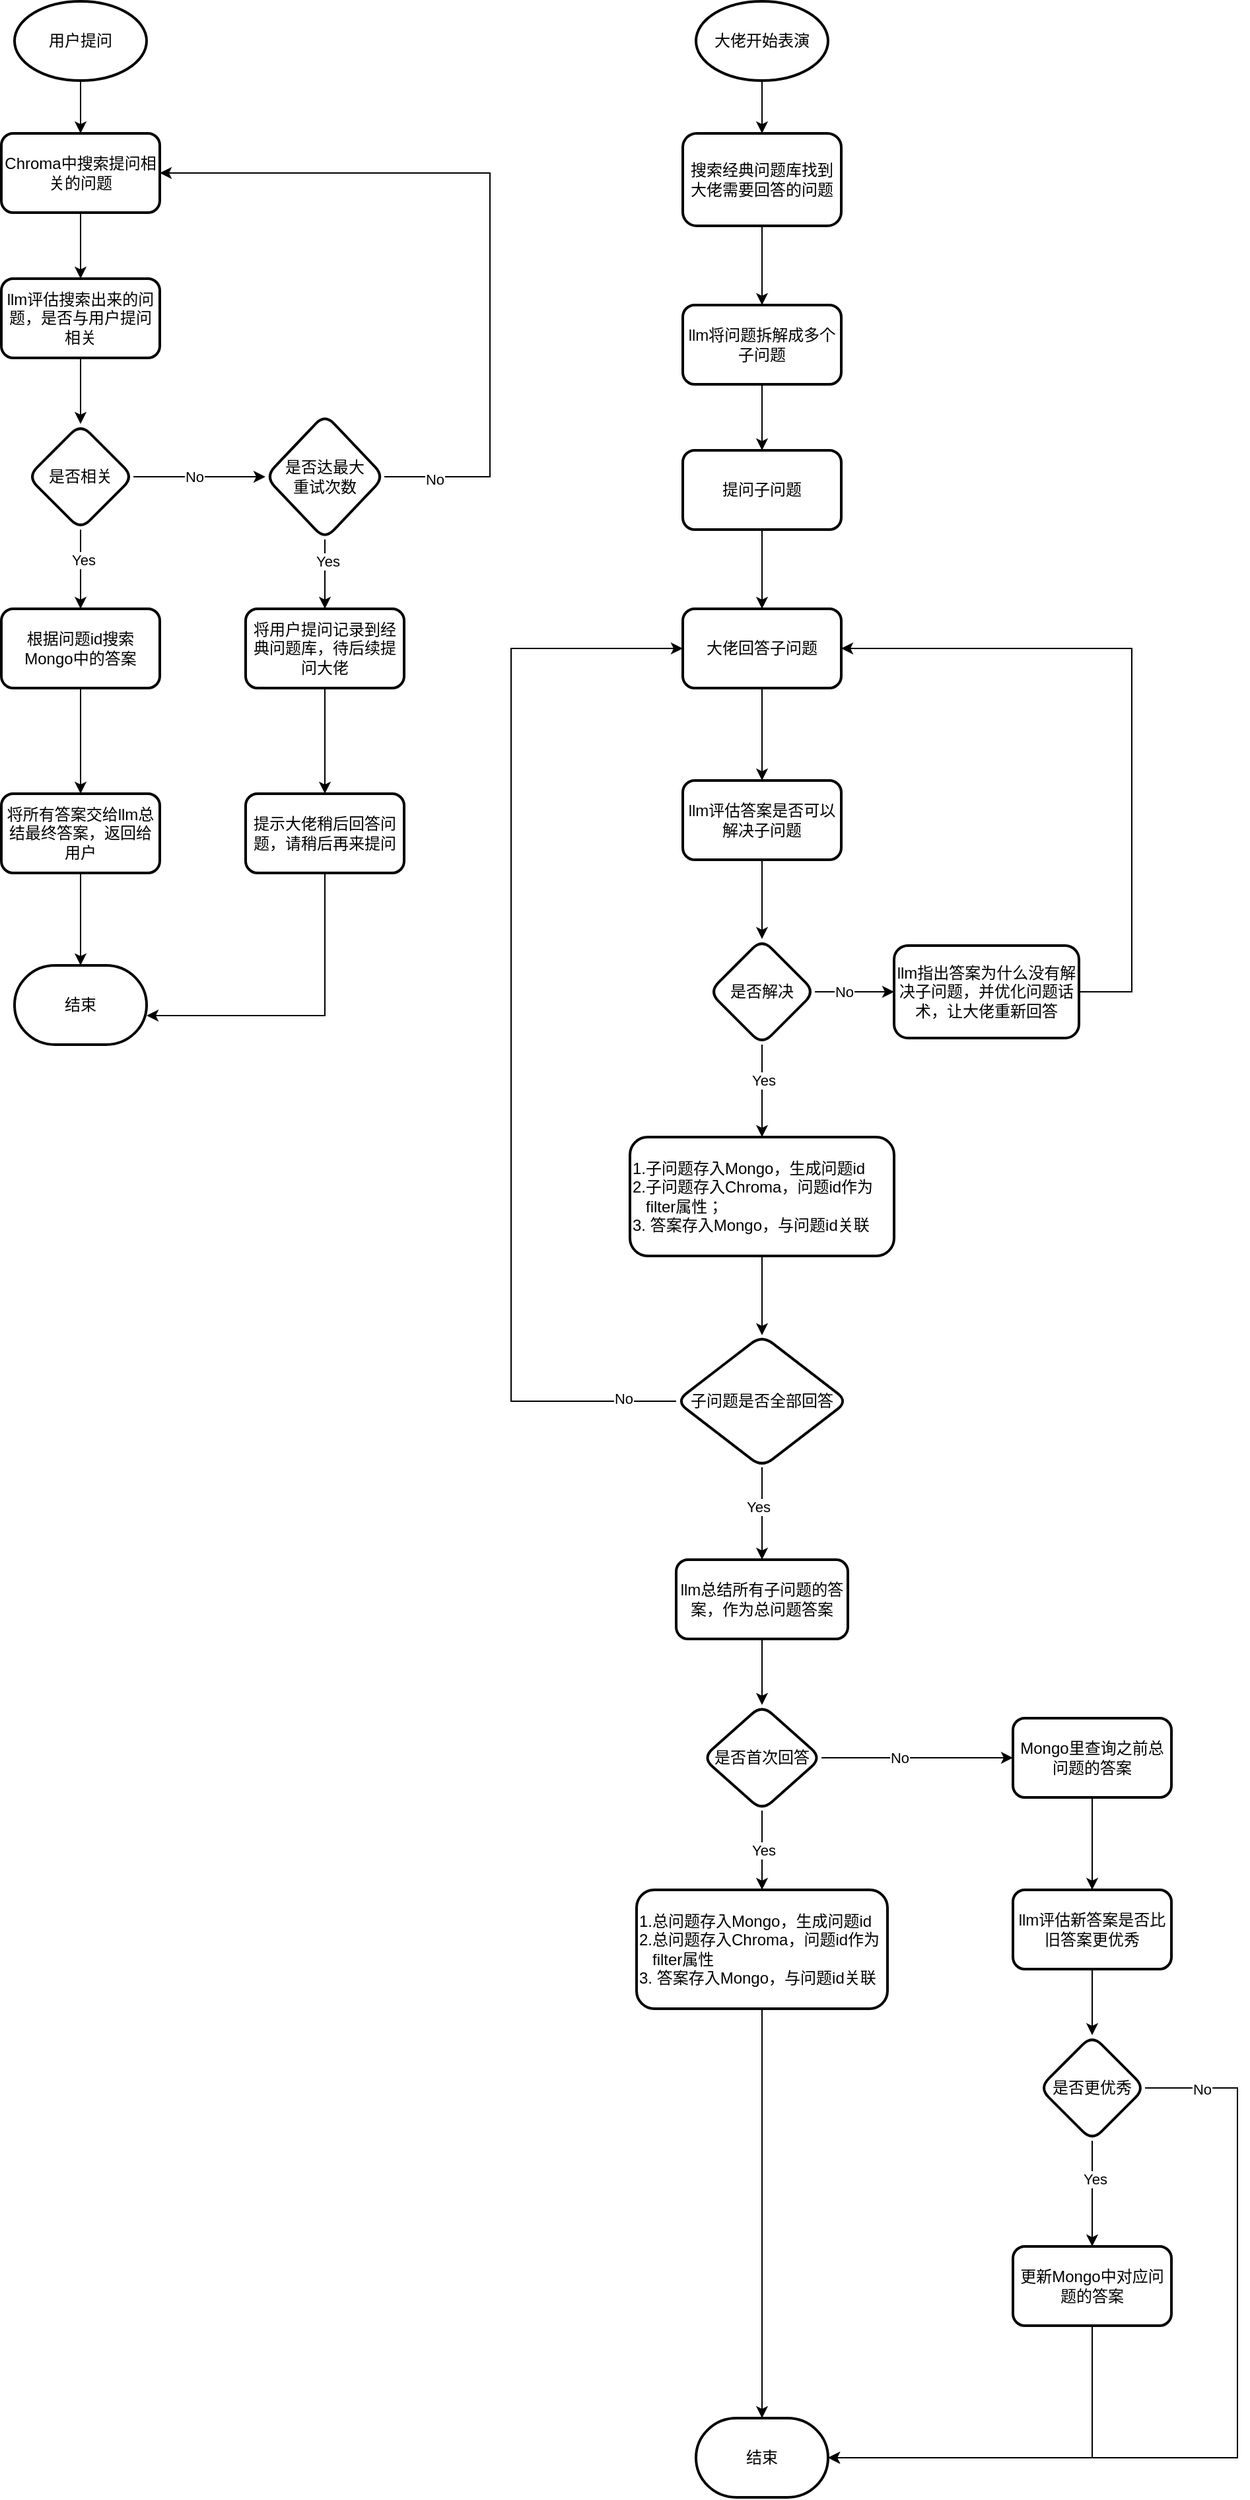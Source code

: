 <mxfile version="24.4.4" type="github">
  <diagram id="C5RBs43oDa-KdzZeNtuy" name="Page-1">
    <mxGraphModel dx="1434" dy="761" grid="1" gridSize="10" guides="1" tooltips="1" connect="1" arrows="1" fold="1" page="1" pageScale="1" pageWidth="827" pageHeight="1169" math="0" shadow="0">
      <root>
        <mxCell id="WIyWlLk6GJQsqaUBKTNV-0" />
        <mxCell id="WIyWlLk6GJQsqaUBKTNV-1" parent="WIyWlLk6GJQsqaUBKTNV-0" />
        <mxCell id="z2VaklTYjahulCSY6gSa-35" value="" style="edgeStyle=orthogonalEdgeStyle;rounded=0;orthogonalLoop=1;jettySize=auto;html=1;" edge="1" parent="WIyWlLk6GJQsqaUBKTNV-1" source="z2VaklTYjahulCSY6gSa-2" target="z2VaklTYjahulCSY6gSa-34">
          <mxGeometry relative="1" as="geometry" />
        </mxCell>
        <mxCell id="z2VaklTYjahulCSY6gSa-2" value="用户提问" style="strokeWidth=2;html=1;shape=mxgraph.flowchart.start_1;whiteSpace=wrap;" vertex="1" parent="WIyWlLk6GJQsqaUBKTNV-1">
          <mxGeometry x="54" y="40" width="100" height="60" as="geometry" />
        </mxCell>
        <mxCell id="z2VaklTYjahulCSY6gSa-5" value="" style="edgeStyle=orthogonalEdgeStyle;rounded=0;orthogonalLoop=1;jettySize=auto;html=1;" edge="1" parent="WIyWlLk6GJQsqaUBKTNV-1" source="z2VaklTYjahulCSY6gSa-3" target="z2VaklTYjahulCSY6gSa-4">
          <mxGeometry relative="1" as="geometry" />
        </mxCell>
        <mxCell id="z2VaklTYjahulCSY6gSa-3" value="大佬开始表演" style="strokeWidth=2;html=1;shape=mxgraph.flowchart.start_1;whiteSpace=wrap;" vertex="1" parent="WIyWlLk6GJQsqaUBKTNV-1">
          <mxGeometry x="570" y="40" width="100" height="60" as="geometry" />
        </mxCell>
        <mxCell id="z2VaklTYjahulCSY6gSa-65" style="edgeStyle=orthogonalEdgeStyle;rounded=0;orthogonalLoop=1;jettySize=auto;html=1;exitX=0.5;exitY=1;exitDx=0;exitDy=0;entryX=0.5;entryY=0;entryDx=0;entryDy=0;" edge="1" parent="WIyWlLk6GJQsqaUBKTNV-1" source="z2VaklTYjahulCSY6gSa-4" target="z2VaklTYjahulCSY6gSa-6">
          <mxGeometry relative="1" as="geometry" />
        </mxCell>
        <mxCell id="z2VaklTYjahulCSY6gSa-4" value="搜索经典问题库找到大佬需要回答的问题" style="rounded=1;whiteSpace=wrap;html=1;strokeWidth=2;" vertex="1" parent="WIyWlLk6GJQsqaUBKTNV-1">
          <mxGeometry x="560" y="140" width="120" height="70" as="geometry" />
        </mxCell>
        <mxCell id="z2VaklTYjahulCSY6gSa-9" value="" style="edgeStyle=orthogonalEdgeStyle;rounded=0;orthogonalLoop=1;jettySize=auto;html=1;" edge="1" parent="WIyWlLk6GJQsqaUBKTNV-1" source="z2VaklTYjahulCSY6gSa-6" target="z2VaklTYjahulCSY6gSa-8">
          <mxGeometry relative="1" as="geometry" />
        </mxCell>
        <mxCell id="z2VaklTYjahulCSY6gSa-6" value="llm将问题拆解成多个子问题" style="whiteSpace=wrap;html=1;rounded=1;strokeWidth=2;" vertex="1" parent="WIyWlLk6GJQsqaUBKTNV-1">
          <mxGeometry x="560" y="270" width="120" height="60" as="geometry" />
        </mxCell>
        <mxCell id="z2VaklTYjahulCSY6gSa-11" value="" style="edgeStyle=orthogonalEdgeStyle;rounded=0;orthogonalLoop=1;jettySize=auto;html=1;" edge="1" parent="WIyWlLk6GJQsqaUBKTNV-1" source="z2VaklTYjahulCSY6gSa-8" target="z2VaklTYjahulCSY6gSa-10">
          <mxGeometry relative="1" as="geometry" />
        </mxCell>
        <mxCell id="z2VaklTYjahulCSY6gSa-8" value="提问子问题" style="whiteSpace=wrap;html=1;rounded=1;strokeWidth=2;" vertex="1" parent="WIyWlLk6GJQsqaUBKTNV-1">
          <mxGeometry x="560" y="380" width="120" height="60" as="geometry" />
        </mxCell>
        <mxCell id="z2VaklTYjahulCSY6gSa-13" value="" style="edgeStyle=orthogonalEdgeStyle;rounded=0;orthogonalLoop=1;jettySize=auto;html=1;" edge="1" parent="WIyWlLk6GJQsqaUBKTNV-1" source="z2VaklTYjahulCSY6gSa-10" target="z2VaklTYjahulCSY6gSa-12">
          <mxGeometry relative="1" as="geometry" />
        </mxCell>
        <mxCell id="z2VaklTYjahulCSY6gSa-10" value="大佬回答子问题" style="whiteSpace=wrap;html=1;rounded=1;strokeWidth=2;" vertex="1" parent="WIyWlLk6GJQsqaUBKTNV-1">
          <mxGeometry x="560" y="500" width="120" height="60" as="geometry" />
        </mxCell>
        <mxCell id="z2VaklTYjahulCSY6gSa-16" value="" style="edgeStyle=orthogonalEdgeStyle;rounded=0;orthogonalLoop=1;jettySize=auto;html=1;" edge="1" parent="WIyWlLk6GJQsqaUBKTNV-1" source="z2VaklTYjahulCSY6gSa-12" target="z2VaklTYjahulCSY6gSa-15">
          <mxGeometry relative="1" as="geometry" />
        </mxCell>
        <mxCell id="z2VaklTYjahulCSY6gSa-12" value="llm评估答案是否可以解决子问题" style="whiteSpace=wrap;html=1;rounded=1;strokeWidth=2;" vertex="1" parent="WIyWlLk6GJQsqaUBKTNV-1">
          <mxGeometry x="560" y="630" width="120" height="60" as="geometry" />
        </mxCell>
        <mxCell id="z2VaklTYjahulCSY6gSa-18" value="" style="edgeStyle=orthogonalEdgeStyle;rounded=0;orthogonalLoop=1;jettySize=auto;html=1;" edge="1" parent="WIyWlLk6GJQsqaUBKTNV-1" source="z2VaklTYjahulCSY6gSa-15" target="z2VaklTYjahulCSY6gSa-17">
          <mxGeometry relative="1" as="geometry" />
        </mxCell>
        <mxCell id="z2VaklTYjahulCSY6gSa-19" value="Yes" style="edgeLabel;html=1;align=center;verticalAlign=middle;resizable=0;points=[];" vertex="1" connectable="0" parent="z2VaklTYjahulCSY6gSa-18">
          <mxGeometry x="-0.244" y="1" relative="1" as="geometry">
            <mxPoint as="offset" />
          </mxGeometry>
        </mxCell>
        <mxCell id="z2VaklTYjahulCSY6gSa-83" value="" style="edgeStyle=orthogonalEdgeStyle;rounded=0;orthogonalLoop=1;jettySize=auto;html=1;" edge="1" parent="WIyWlLk6GJQsqaUBKTNV-1" source="z2VaklTYjahulCSY6gSa-15" target="z2VaklTYjahulCSY6gSa-82">
          <mxGeometry relative="1" as="geometry" />
        </mxCell>
        <mxCell id="z2VaklTYjahulCSY6gSa-84" value="No" style="edgeLabel;html=1;align=center;verticalAlign=middle;resizable=0;points=[];" vertex="1" connectable="0" parent="z2VaklTYjahulCSY6gSa-83">
          <mxGeometry x="-0.267" relative="1" as="geometry">
            <mxPoint as="offset" />
          </mxGeometry>
        </mxCell>
        <mxCell id="z2VaklTYjahulCSY6gSa-15" value="是否解决" style="rhombus;whiteSpace=wrap;html=1;rounded=1;strokeWidth=2;" vertex="1" parent="WIyWlLk6GJQsqaUBKTNV-1">
          <mxGeometry x="580" y="750" width="80" height="80" as="geometry" />
        </mxCell>
        <mxCell id="z2VaklTYjahulCSY6gSa-24" value="" style="edgeStyle=orthogonalEdgeStyle;rounded=0;orthogonalLoop=1;jettySize=auto;html=1;" edge="1" parent="WIyWlLk6GJQsqaUBKTNV-1" source="z2VaklTYjahulCSY6gSa-17" target="z2VaklTYjahulCSY6gSa-23">
          <mxGeometry relative="1" as="geometry" />
        </mxCell>
        <mxCell id="z2VaklTYjahulCSY6gSa-17" value="1.子问题存入Mongo，生成问题id&lt;div&gt;2.子问题存入Chroma，问题id作为&amp;nbsp; &amp;nbsp; &amp;nbsp; &amp;nbsp;filter属性；&lt;div&gt;3. 答案存入Mongo，与问题id关联&lt;/div&gt;&lt;/div&gt;" style="whiteSpace=wrap;html=1;rounded=1;strokeWidth=2;align=left;" vertex="1" parent="WIyWlLk6GJQsqaUBKTNV-1">
          <mxGeometry x="520" y="900" width="200" height="90" as="geometry" />
        </mxCell>
        <mxCell id="z2VaklTYjahulCSY6gSa-26" value="" style="edgeStyle=orthogonalEdgeStyle;rounded=0;orthogonalLoop=1;jettySize=auto;html=1;" edge="1" parent="WIyWlLk6GJQsqaUBKTNV-1" source="z2VaklTYjahulCSY6gSa-23" target="z2VaklTYjahulCSY6gSa-25">
          <mxGeometry relative="1" as="geometry" />
        </mxCell>
        <mxCell id="z2VaklTYjahulCSY6gSa-27" value="Yes" style="edgeLabel;html=1;align=center;verticalAlign=middle;resizable=0;points=[];" vertex="1" connectable="0" parent="z2VaklTYjahulCSY6gSa-26">
          <mxGeometry x="-0.16" y="-3" relative="1" as="geometry">
            <mxPoint as="offset" />
          </mxGeometry>
        </mxCell>
        <mxCell id="z2VaklTYjahulCSY6gSa-30" style="edgeStyle=orthogonalEdgeStyle;rounded=0;orthogonalLoop=1;jettySize=auto;html=1;exitX=0;exitY=0.5;exitDx=0;exitDy=0;entryX=0;entryY=0.5;entryDx=0;entryDy=0;" edge="1" parent="WIyWlLk6GJQsqaUBKTNV-1" source="z2VaklTYjahulCSY6gSa-23" target="z2VaklTYjahulCSY6gSa-10">
          <mxGeometry relative="1" as="geometry">
            <mxPoint x="560" y="530" as="targetPoint" />
            <Array as="points">
              <mxPoint x="430" y="1100" />
              <mxPoint x="430" y="530" />
            </Array>
          </mxGeometry>
        </mxCell>
        <mxCell id="z2VaklTYjahulCSY6gSa-31" value="No" style="edgeLabel;html=1;align=center;verticalAlign=middle;resizable=0;points=[];" vertex="1" connectable="0" parent="z2VaklTYjahulCSY6gSa-30">
          <mxGeometry x="-0.902" y="-2" relative="1" as="geometry">
            <mxPoint as="offset" />
          </mxGeometry>
        </mxCell>
        <mxCell id="z2VaklTYjahulCSY6gSa-23" value="子问题是否全部回答" style="rhombus;whiteSpace=wrap;html=1;align=center;rounded=1;strokeWidth=2;" vertex="1" parent="WIyWlLk6GJQsqaUBKTNV-1">
          <mxGeometry x="555" y="1050" width="130" height="100" as="geometry" />
        </mxCell>
        <mxCell id="z2VaklTYjahulCSY6gSa-66" style="edgeStyle=orthogonalEdgeStyle;rounded=0;orthogonalLoop=1;jettySize=auto;html=1;exitX=0.5;exitY=1;exitDx=0;exitDy=0;entryX=0.5;entryY=0;entryDx=0;entryDy=0;" edge="1" parent="WIyWlLk6GJQsqaUBKTNV-1" source="z2VaklTYjahulCSY6gSa-25" target="z2VaklTYjahulCSY6gSa-63">
          <mxGeometry relative="1" as="geometry" />
        </mxCell>
        <mxCell id="z2VaklTYjahulCSY6gSa-25" value="llm总结所有子问题的答案，作为总问题答案" style="whiteSpace=wrap;html=1;rounded=1;strokeWidth=2;" vertex="1" parent="WIyWlLk6GJQsqaUBKTNV-1">
          <mxGeometry x="555" y="1220" width="130" height="60" as="geometry" />
        </mxCell>
        <mxCell id="z2VaklTYjahulCSY6gSa-33" style="edgeStyle=orthogonalEdgeStyle;rounded=0;orthogonalLoop=1;jettySize=auto;html=1;exitX=0.5;exitY=1;exitDx=0;exitDy=0;" edge="1" parent="WIyWlLk6GJQsqaUBKTNV-1" source="z2VaklTYjahulCSY6gSa-28" target="z2VaklTYjahulCSY6gSa-32">
          <mxGeometry relative="1" as="geometry" />
        </mxCell>
        <mxCell id="z2VaklTYjahulCSY6gSa-28" value="1.总问题存入Mongo，生成问题id&lt;div&gt;2.总问题存入Chroma，问题id作为&amp;nbsp; &amp;nbsp; &amp;nbsp;filter属性&lt;/div&gt;&lt;div&gt;3. 答案存入Mongo，与问题id关联&lt;/div&gt;" style="whiteSpace=wrap;html=1;rounded=1;strokeWidth=2;align=left;" vertex="1" parent="WIyWlLk6GJQsqaUBKTNV-1">
          <mxGeometry x="525" y="1470" width="190" height="90" as="geometry" />
        </mxCell>
        <mxCell id="z2VaklTYjahulCSY6gSa-32" value="结束" style="strokeWidth=2;html=1;shape=mxgraph.flowchart.terminator;whiteSpace=wrap;" vertex="1" parent="WIyWlLk6GJQsqaUBKTNV-1">
          <mxGeometry x="570" y="1870" width="100" height="60" as="geometry" />
        </mxCell>
        <mxCell id="z2VaklTYjahulCSY6gSa-37" value="" style="edgeStyle=orthogonalEdgeStyle;rounded=0;orthogonalLoop=1;jettySize=auto;html=1;" edge="1" parent="WIyWlLk6GJQsqaUBKTNV-1" source="z2VaklTYjahulCSY6gSa-34" target="z2VaklTYjahulCSY6gSa-36">
          <mxGeometry relative="1" as="geometry" />
        </mxCell>
        <mxCell id="z2VaklTYjahulCSY6gSa-34" value="Chroma中搜索提问相关的问题" style="rounded=1;whiteSpace=wrap;html=1;strokeWidth=2;" vertex="1" parent="WIyWlLk6GJQsqaUBKTNV-1">
          <mxGeometry x="44" y="140" width="120" height="60" as="geometry" />
        </mxCell>
        <mxCell id="z2VaklTYjahulCSY6gSa-39" value="" style="edgeStyle=orthogonalEdgeStyle;rounded=0;orthogonalLoop=1;jettySize=auto;html=1;" edge="1" parent="WIyWlLk6GJQsqaUBKTNV-1" source="z2VaklTYjahulCSY6gSa-36" target="z2VaklTYjahulCSY6gSa-38">
          <mxGeometry relative="1" as="geometry" />
        </mxCell>
        <mxCell id="z2VaklTYjahulCSY6gSa-36" value="llm评估搜索出来的问题，是否与用户提问相关" style="rounded=1;whiteSpace=wrap;html=1;strokeWidth=2;" vertex="1" parent="WIyWlLk6GJQsqaUBKTNV-1">
          <mxGeometry x="44" y="250" width="120" height="60" as="geometry" />
        </mxCell>
        <mxCell id="z2VaklTYjahulCSY6gSa-43" value="" style="edgeStyle=orthogonalEdgeStyle;rounded=0;orthogonalLoop=1;jettySize=auto;html=1;" edge="1" parent="WIyWlLk6GJQsqaUBKTNV-1" source="z2VaklTYjahulCSY6gSa-38" target="z2VaklTYjahulCSY6gSa-42">
          <mxGeometry relative="1" as="geometry" />
        </mxCell>
        <mxCell id="z2VaklTYjahulCSY6gSa-44" value="Yes" style="edgeLabel;html=1;align=center;verticalAlign=middle;resizable=0;points=[];" vertex="1" connectable="0" parent="z2VaklTYjahulCSY6gSa-43">
          <mxGeometry x="-0.233" y="2" relative="1" as="geometry">
            <mxPoint as="offset" />
          </mxGeometry>
        </mxCell>
        <mxCell id="z2VaklTYjahulCSY6gSa-46" value="" style="edgeStyle=orthogonalEdgeStyle;rounded=0;orthogonalLoop=1;jettySize=auto;html=1;" edge="1" parent="WIyWlLk6GJQsqaUBKTNV-1" source="z2VaklTYjahulCSY6gSa-38" target="z2VaklTYjahulCSY6gSa-45">
          <mxGeometry relative="1" as="geometry" />
        </mxCell>
        <mxCell id="z2VaklTYjahulCSY6gSa-47" value="No" style="edgeLabel;html=1;align=center;verticalAlign=middle;resizable=0;points=[];" vertex="1" connectable="0" parent="z2VaklTYjahulCSY6gSa-46">
          <mxGeometry x="-0.08" y="-5" relative="1" as="geometry">
            <mxPoint y="-5" as="offset" />
          </mxGeometry>
        </mxCell>
        <mxCell id="z2VaklTYjahulCSY6gSa-38" value="是否相关" style="rhombus;whiteSpace=wrap;html=1;rounded=1;strokeWidth=2;" vertex="1" parent="WIyWlLk6GJQsqaUBKTNV-1">
          <mxGeometry x="64" y="360" width="80" height="80" as="geometry" />
        </mxCell>
        <mxCell id="z2VaklTYjahulCSY6gSa-51" value="" style="edgeStyle=orthogonalEdgeStyle;rounded=0;orthogonalLoop=1;jettySize=auto;html=1;" edge="1" parent="WIyWlLk6GJQsqaUBKTNV-1" source="z2VaklTYjahulCSY6gSa-42" target="z2VaklTYjahulCSY6gSa-50">
          <mxGeometry relative="1" as="geometry" />
        </mxCell>
        <mxCell id="z2VaklTYjahulCSY6gSa-42" value="根据问题id搜索Mongo中的答案" style="whiteSpace=wrap;html=1;rounded=1;strokeWidth=2;" vertex="1" parent="WIyWlLk6GJQsqaUBKTNV-1">
          <mxGeometry x="44" y="500" width="120" height="60" as="geometry" />
        </mxCell>
        <mxCell id="z2VaklTYjahulCSY6gSa-48" style="edgeStyle=orthogonalEdgeStyle;rounded=0;orthogonalLoop=1;jettySize=auto;html=1;exitX=1;exitY=0.5;exitDx=0;exitDy=0;entryX=1;entryY=0.5;entryDx=0;entryDy=0;" edge="1" parent="WIyWlLk6GJQsqaUBKTNV-1" source="z2VaklTYjahulCSY6gSa-45" target="z2VaklTYjahulCSY6gSa-34">
          <mxGeometry relative="1" as="geometry">
            <Array as="points">
              <mxPoint x="414" y="400" />
              <mxPoint x="414" y="170" />
            </Array>
          </mxGeometry>
        </mxCell>
        <mxCell id="z2VaklTYjahulCSY6gSa-49" value="No" style="edgeLabel;html=1;align=center;verticalAlign=middle;resizable=0;points=[];" vertex="1" connectable="0" parent="z2VaklTYjahulCSY6gSa-48">
          <mxGeometry x="-0.864" y="-2" relative="1" as="geometry">
            <mxPoint as="offset" />
          </mxGeometry>
        </mxCell>
        <mxCell id="z2VaklTYjahulCSY6gSa-55" value="" style="edgeStyle=orthogonalEdgeStyle;rounded=0;orthogonalLoop=1;jettySize=auto;html=1;" edge="1" parent="WIyWlLk6GJQsqaUBKTNV-1" source="z2VaklTYjahulCSY6gSa-45" target="z2VaklTYjahulCSY6gSa-54">
          <mxGeometry relative="1" as="geometry" />
        </mxCell>
        <mxCell id="z2VaklTYjahulCSY6gSa-56" value="Yes" style="edgeLabel;html=1;align=center;verticalAlign=middle;resizable=0;points=[];" vertex="1" connectable="0" parent="z2VaklTYjahulCSY6gSa-55">
          <mxGeometry x="-0.436" y="2" relative="1" as="geometry">
            <mxPoint y="1" as="offset" />
          </mxGeometry>
        </mxCell>
        <mxCell id="z2VaklTYjahulCSY6gSa-45" value="是否达最大&lt;div&gt;重试次数&lt;/div&gt;" style="rhombus;whiteSpace=wrap;html=1;rounded=1;strokeWidth=2;" vertex="1" parent="WIyWlLk6GJQsqaUBKTNV-1">
          <mxGeometry x="244" y="352.5" width="90" height="95" as="geometry" />
        </mxCell>
        <mxCell id="z2VaklTYjahulCSY6gSa-50" value="将所有答案交给llm总结最终答案，返回给用户" style="rounded=1;whiteSpace=wrap;html=1;strokeWidth=2;" vertex="1" parent="WIyWlLk6GJQsqaUBKTNV-1">
          <mxGeometry x="44" y="640" width="120" height="60" as="geometry" />
        </mxCell>
        <mxCell id="z2VaklTYjahulCSY6gSa-52" value="结束" style="strokeWidth=2;html=1;shape=mxgraph.flowchart.terminator;whiteSpace=wrap;" vertex="1" parent="WIyWlLk6GJQsqaUBKTNV-1">
          <mxGeometry x="54" y="770" width="100" height="60" as="geometry" />
        </mxCell>
        <mxCell id="z2VaklTYjahulCSY6gSa-53" style="edgeStyle=orthogonalEdgeStyle;rounded=0;orthogonalLoop=1;jettySize=auto;html=1;exitX=0.5;exitY=1;exitDx=0;exitDy=0;entryX=0.5;entryY=0;entryDx=0;entryDy=0;entryPerimeter=0;" edge="1" parent="WIyWlLk6GJQsqaUBKTNV-1" source="z2VaklTYjahulCSY6gSa-50" target="z2VaklTYjahulCSY6gSa-52">
          <mxGeometry relative="1" as="geometry" />
        </mxCell>
        <mxCell id="z2VaklTYjahulCSY6gSa-58" value="" style="edgeStyle=orthogonalEdgeStyle;rounded=0;orthogonalLoop=1;jettySize=auto;html=1;" edge="1" parent="WIyWlLk6GJQsqaUBKTNV-1" source="z2VaklTYjahulCSY6gSa-54" target="z2VaklTYjahulCSY6gSa-57">
          <mxGeometry relative="1" as="geometry" />
        </mxCell>
        <mxCell id="z2VaklTYjahulCSY6gSa-54" value="将用户提问记录到经典问题库，待后续提问大佬" style="rounded=1;whiteSpace=wrap;html=1;strokeWidth=2;" vertex="1" parent="WIyWlLk6GJQsqaUBKTNV-1">
          <mxGeometry x="229" y="500" width="120" height="60" as="geometry" />
        </mxCell>
        <mxCell id="z2VaklTYjahulCSY6gSa-57" value="提示大佬稍后回答问题，请稍后再来提问" style="whiteSpace=wrap;html=1;rounded=1;strokeWidth=2;" vertex="1" parent="WIyWlLk6GJQsqaUBKTNV-1">
          <mxGeometry x="229" y="640" width="120" height="60" as="geometry" />
        </mxCell>
        <mxCell id="z2VaklTYjahulCSY6gSa-59" style="edgeStyle=orthogonalEdgeStyle;rounded=0;orthogonalLoop=1;jettySize=auto;html=1;exitX=0.5;exitY=1;exitDx=0;exitDy=0;entryX=1;entryY=0.633;entryDx=0;entryDy=0;entryPerimeter=0;" edge="1" parent="WIyWlLk6GJQsqaUBKTNV-1" source="z2VaklTYjahulCSY6gSa-57" target="z2VaklTYjahulCSY6gSa-52">
          <mxGeometry relative="1" as="geometry" />
        </mxCell>
        <mxCell id="z2VaklTYjahulCSY6gSa-67" style="edgeStyle=orthogonalEdgeStyle;rounded=0;orthogonalLoop=1;jettySize=auto;html=1;exitX=0.5;exitY=1;exitDx=0;exitDy=0;entryX=0.5;entryY=0;entryDx=0;entryDy=0;" edge="1" parent="WIyWlLk6GJQsqaUBKTNV-1" source="z2VaklTYjahulCSY6gSa-63" target="z2VaklTYjahulCSY6gSa-28">
          <mxGeometry relative="1" as="geometry" />
        </mxCell>
        <mxCell id="z2VaklTYjahulCSY6gSa-68" value="Yes" style="edgeLabel;html=1;align=center;verticalAlign=middle;resizable=0;points=[];" vertex="1" connectable="0" parent="z2VaklTYjahulCSY6gSa-67">
          <mxGeometry y="1" relative="1" as="geometry">
            <mxPoint as="offset" />
          </mxGeometry>
        </mxCell>
        <mxCell id="z2VaklTYjahulCSY6gSa-70" value="" style="edgeStyle=orthogonalEdgeStyle;rounded=0;orthogonalLoop=1;jettySize=auto;html=1;" edge="1" parent="WIyWlLk6GJQsqaUBKTNV-1" source="z2VaklTYjahulCSY6gSa-63" target="z2VaklTYjahulCSY6gSa-69">
          <mxGeometry relative="1" as="geometry" />
        </mxCell>
        <mxCell id="z2VaklTYjahulCSY6gSa-71" value="No" style="edgeLabel;html=1;align=center;verticalAlign=middle;resizable=0;points=[];" vertex="1" connectable="0" parent="z2VaklTYjahulCSY6gSa-70">
          <mxGeometry x="-0.186" relative="1" as="geometry">
            <mxPoint as="offset" />
          </mxGeometry>
        </mxCell>
        <mxCell id="z2VaklTYjahulCSY6gSa-63" value="是否首次回答" style="rhombus;whiteSpace=wrap;html=1;rounded=1;strokeWidth=2;" vertex="1" parent="WIyWlLk6GJQsqaUBKTNV-1">
          <mxGeometry x="575" y="1330" width="90" height="80" as="geometry" />
        </mxCell>
        <mxCell id="z2VaklTYjahulCSY6gSa-73" value="" style="edgeStyle=orthogonalEdgeStyle;rounded=0;orthogonalLoop=1;jettySize=auto;html=1;" edge="1" parent="WIyWlLk6GJQsqaUBKTNV-1" source="z2VaklTYjahulCSY6gSa-69" target="z2VaklTYjahulCSY6gSa-72">
          <mxGeometry relative="1" as="geometry" />
        </mxCell>
        <mxCell id="z2VaklTYjahulCSY6gSa-69" value="Mongo里查询之前总问题的答案" style="whiteSpace=wrap;html=1;rounded=1;strokeWidth=2;" vertex="1" parent="WIyWlLk6GJQsqaUBKTNV-1">
          <mxGeometry x="810" y="1340" width="120" height="60" as="geometry" />
        </mxCell>
        <mxCell id="z2VaklTYjahulCSY6gSa-75" value="" style="edgeStyle=orthogonalEdgeStyle;rounded=0;orthogonalLoop=1;jettySize=auto;html=1;" edge="1" parent="WIyWlLk6GJQsqaUBKTNV-1" source="z2VaklTYjahulCSY6gSa-72" target="z2VaklTYjahulCSY6gSa-74">
          <mxGeometry relative="1" as="geometry" />
        </mxCell>
        <mxCell id="z2VaklTYjahulCSY6gSa-72" value="llm评估新答案是否比旧答案更优秀" style="whiteSpace=wrap;html=1;rounded=1;strokeWidth=2;" vertex="1" parent="WIyWlLk6GJQsqaUBKTNV-1">
          <mxGeometry x="810" y="1470" width="120" height="60" as="geometry" />
        </mxCell>
        <mxCell id="z2VaklTYjahulCSY6gSa-77" value="" style="edgeStyle=orthogonalEdgeStyle;rounded=0;orthogonalLoop=1;jettySize=auto;html=1;" edge="1" parent="WIyWlLk6GJQsqaUBKTNV-1" source="z2VaklTYjahulCSY6gSa-74" target="z2VaklTYjahulCSY6gSa-76">
          <mxGeometry relative="1" as="geometry" />
        </mxCell>
        <mxCell id="z2VaklTYjahulCSY6gSa-78" value="Yes" style="edgeLabel;html=1;align=center;verticalAlign=middle;resizable=0;points=[];" vertex="1" connectable="0" parent="z2VaklTYjahulCSY6gSa-77">
          <mxGeometry x="-0.28" y="2" relative="1" as="geometry">
            <mxPoint as="offset" />
          </mxGeometry>
        </mxCell>
        <mxCell id="z2VaklTYjahulCSY6gSa-74" value="是否更优秀" style="rhombus;whiteSpace=wrap;html=1;rounded=1;strokeWidth=2;" vertex="1" parent="WIyWlLk6GJQsqaUBKTNV-1">
          <mxGeometry x="830" y="1580" width="80" height="80" as="geometry" />
        </mxCell>
        <mxCell id="z2VaklTYjahulCSY6gSa-76" value="更新Mongo中对应问题的答案" style="rounded=1;whiteSpace=wrap;html=1;strokeWidth=2;" vertex="1" parent="WIyWlLk6GJQsqaUBKTNV-1">
          <mxGeometry x="810" y="1740" width="120" height="60" as="geometry" />
        </mxCell>
        <mxCell id="z2VaklTYjahulCSY6gSa-79" style="edgeStyle=orthogonalEdgeStyle;rounded=0;orthogonalLoop=1;jettySize=auto;html=1;exitX=0.5;exitY=1;exitDx=0;exitDy=0;entryX=1;entryY=0.5;entryDx=0;entryDy=0;entryPerimeter=0;" edge="1" parent="WIyWlLk6GJQsqaUBKTNV-1" source="z2VaklTYjahulCSY6gSa-76" target="z2VaklTYjahulCSY6gSa-32">
          <mxGeometry relative="1" as="geometry" />
        </mxCell>
        <mxCell id="z2VaklTYjahulCSY6gSa-80" style="edgeStyle=orthogonalEdgeStyle;rounded=0;orthogonalLoop=1;jettySize=auto;html=1;exitX=1;exitY=0.5;exitDx=0;exitDy=0;entryX=1;entryY=0.5;entryDx=0;entryDy=0;entryPerimeter=0;" edge="1" parent="WIyWlLk6GJQsqaUBKTNV-1" source="z2VaklTYjahulCSY6gSa-74" target="z2VaklTYjahulCSY6gSa-32">
          <mxGeometry relative="1" as="geometry">
            <Array as="points">
              <mxPoint x="980" y="1620" />
              <mxPoint x="980" y="1900" />
            </Array>
          </mxGeometry>
        </mxCell>
        <mxCell id="z2VaklTYjahulCSY6gSa-81" value="No" style="edgeLabel;html=1;align=center;verticalAlign=middle;resizable=0;points=[];" vertex="1" connectable="0" parent="z2VaklTYjahulCSY6gSa-80">
          <mxGeometry x="-0.87" y="-1" relative="1" as="geometry">
            <mxPoint as="offset" />
          </mxGeometry>
        </mxCell>
        <mxCell id="z2VaklTYjahulCSY6gSa-85" style="edgeStyle=orthogonalEdgeStyle;rounded=0;orthogonalLoop=1;jettySize=auto;html=1;exitX=1;exitY=0.5;exitDx=0;exitDy=0;" edge="1" parent="WIyWlLk6GJQsqaUBKTNV-1" source="z2VaklTYjahulCSY6gSa-82">
          <mxGeometry relative="1" as="geometry">
            <mxPoint x="680" y="530" as="targetPoint" />
            <Array as="points">
              <mxPoint x="900" y="790" />
              <mxPoint x="900" y="530" />
            </Array>
          </mxGeometry>
        </mxCell>
        <mxCell id="z2VaklTYjahulCSY6gSa-82" value="llm指出答案为什么没有解决子问题，并优化问题话术，让大佬重新回答" style="whiteSpace=wrap;html=1;rounded=1;strokeWidth=2;" vertex="1" parent="WIyWlLk6GJQsqaUBKTNV-1">
          <mxGeometry x="720" y="755" width="140" height="70" as="geometry" />
        </mxCell>
      </root>
    </mxGraphModel>
  </diagram>
</mxfile>
